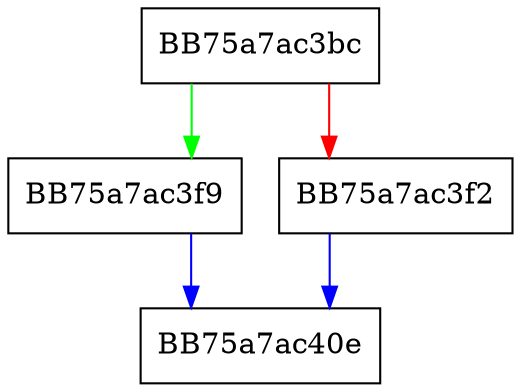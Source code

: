 digraph __acrt_stdio_allocate_buffer_nolock {
  node [shape="box"];
  graph [splines=ortho];
  BB75a7ac3bc -> BB75a7ac3f9 [color="green"];
  BB75a7ac3bc -> BB75a7ac3f2 [color="red"];
  BB75a7ac3f2 -> BB75a7ac40e [color="blue"];
  BB75a7ac3f9 -> BB75a7ac40e [color="blue"];
}